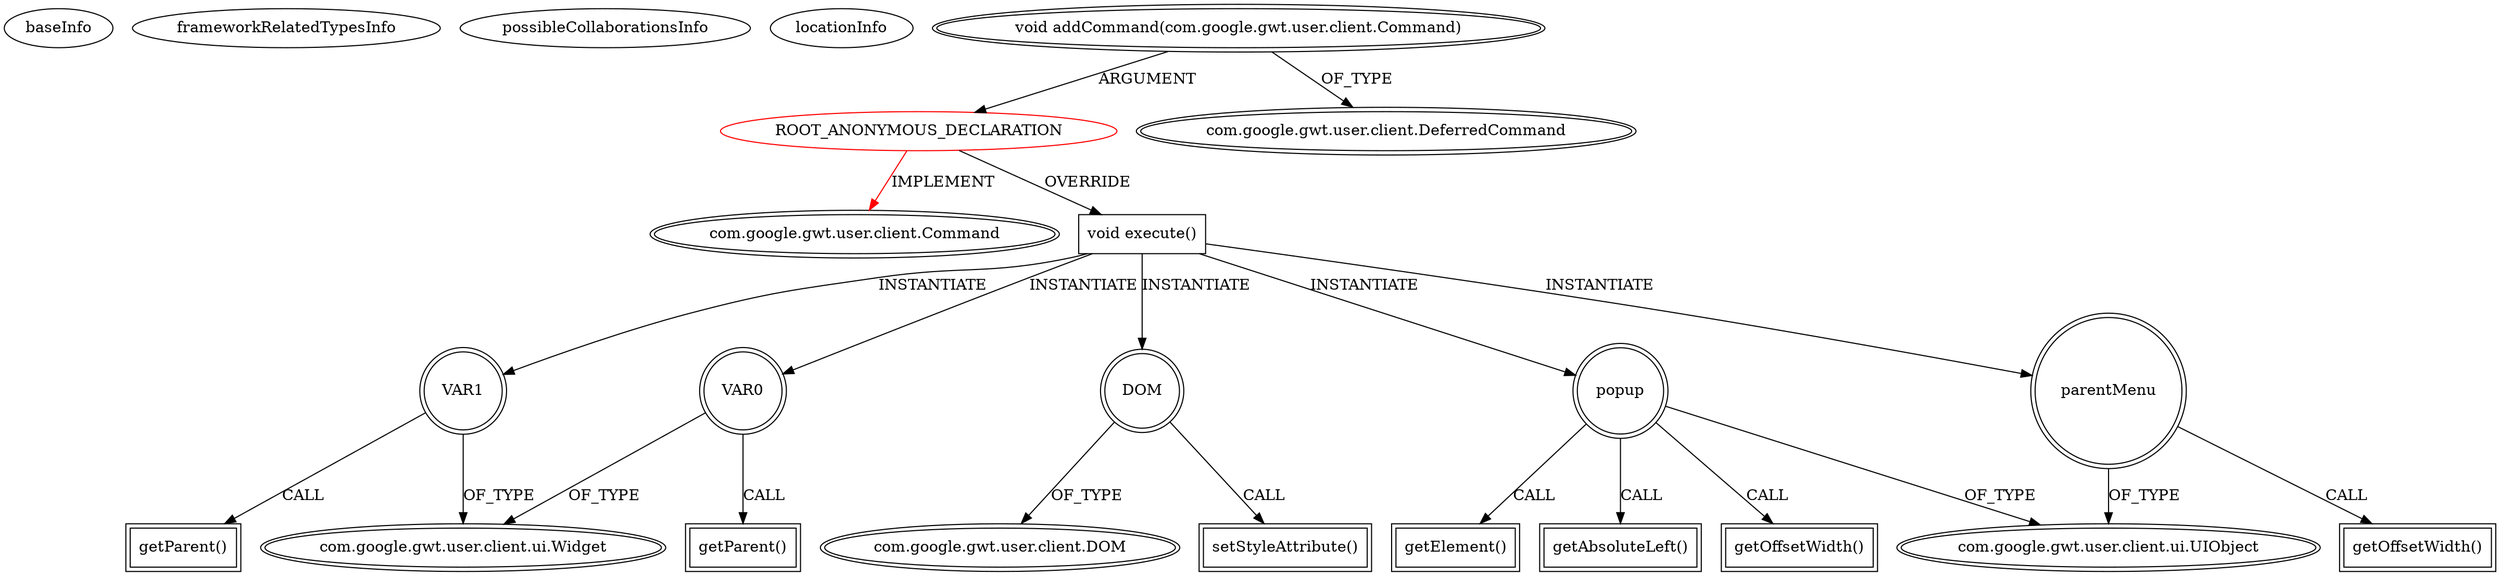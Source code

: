 digraph {
baseInfo[graphId=3012,category="extension_graph",isAnonymous=true,possibleRelation=false]
frameworkRelatedTypesInfo[0="com.google.gwt.user.client.Command"]
possibleCollaborationsInfo[]
locationInfo[projectName="hmiguellima-ugat",filePath="/hmiguellima-ugat/ugat-master/src/org/ucp/gwt/widgets/MVCTable.java",contextSignature="void onLoad()",graphId="3012"]
0[label="ROOT_ANONYMOUS_DECLARATION",vertexType="ROOT_ANONYMOUS_DECLARATION",isFrameworkType=false,color=red]
1[label="com.google.gwt.user.client.Command",vertexType="FRAMEWORK_INTERFACE_TYPE",isFrameworkType=true,peripheries=2]
2[label="void addCommand(com.google.gwt.user.client.Command)",vertexType="OUTSIDE_CALL",isFrameworkType=true,peripheries=2]
3[label="com.google.gwt.user.client.DeferredCommand",vertexType="FRAMEWORK_CLASS_TYPE",isFrameworkType=true,peripheries=2]
4[label="void execute()",vertexType="OVERRIDING_METHOD_DECLARATION",isFrameworkType=false,shape=box]
5[label="VAR0",vertexType="VARIABLE_EXPRESION",isFrameworkType=true,peripheries=2,shape=circle]
7[label="com.google.gwt.user.client.ui.Widget",vertexType="FRAMEWORK_CLASS_TYPE",isFrameworkType=true,peripheries=2]
6[label="getParent()",vertexType="INSIDE_CALL",isFrameworkType=true,peripheries=2,shape=box]
8[label="VAR1",vertexType="VARIABLE_EXPRESION",isFrameworkType=true,peripheries=2,shape=circle]
9[label="getParent()",vertexType="INSIDE_CALL",isFrameworkType=true,peripheries=2,shape=box]
11[label="DOM",vertexType="VARIABLE_EXPRESION",isFrameworkType=true,peripheries=2,shape=circle]
13[label="com.google.gwt.user.client.DOM",vertexType="FRAMEWORK_CLASS_TYPE",isFrameworkType=true,peripheries=2]
12[label="setStyleAttribute()",vertexType="INSIDE_CALL",isFrameworkType=true,peripheries=2,shape=box]
14[label="popup",vertexType="VARIABLE_EXPRESION",isFrameworkType=true,peripheries=2,shape=circle]
16[label="com.google.gwt.user.client.ui.UIObject",vertexType="FRAMEWORK_CLASS_TYPE",isFrameworkType=true,peripheries=2]
15[label="getElement()",vertexType="INSIDE_CALL",isFrameworkType=true,peripheries=2,shape=box]
18[label="getAbsoluteLeft()",vertexType="INSIDE_CALL",isFrameworkType=true,peripheries=2,shape=box]
20[label="getOffsetWidth()",vertexType="INSIDE_CALL",isFrameworkType=true,peripheries=2,shape=box]
21[label="parentMenu",vertexType="VARIABLE_EXPRESION",isFrameworkType=true,peripheries=2,shape=circle]
22[label="getOffsetWidth()",vertexType="INSIDE_CALL",isFrameworkType=true,peripheries=2,shape=box]
0->1[label="IMPLEMENT",color=red]
2->0[label="ARGUMENT"]
2->3[label="OF_TYPE"]
0->4[label="OVERRIDE"]
4->5[label="INSTANTIATE"]
5->7[label="OF_TYPE"]
5->6[label="CALL"]
4->8[label="INSTANTIATE"]
8->7[label="OF_TYPE"]
8->9[label="CALL"]
4->11[label="INSTANTIATE"]
11->13[label="OF_TYPE"]
11->12[label="CALL"]
4->14[label="INSTANTIATE"]
14->16[label="OF_TYPE"]
14->15[label="CALL"]
14->18[label="CALL"]
14->20[label="CALL"]
4->21[label="INSTANTIATE"]
21->16[label="OF_TYPE"]
21->22[label="CALL"]
}
